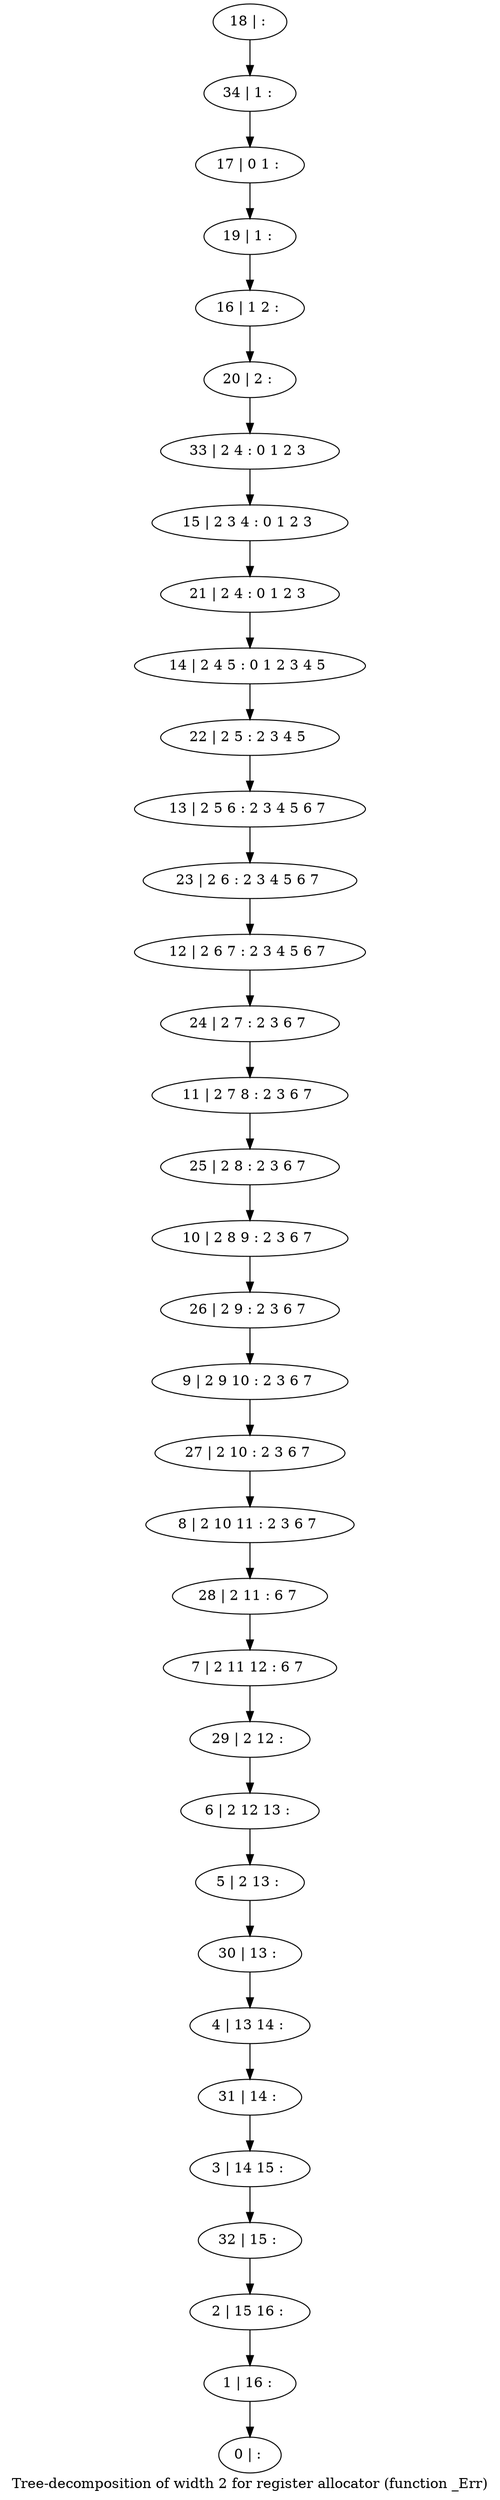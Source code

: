 digraph G {
graph [label="Tree-decomposition of width 2 for register allocator (function _Err)"]
0[label="0 | : "];
1[label="1 | 16 : "];
2[label="2 | 15 16 : "];
3[label="3 | 14 15 : "];
4[label="4 | 13 14 : "];
5[label="5 | 2 13 : "];
6[label="6 | 2 12 13 : "];
7[label="7 | 2 11 12 : 6 7 "];
8[label="8 | 2 10 11 : 2 3 6 7 "];
9[label="9 | 2 9 10 : 2 3 6 7 "];
10[label="10 | 2 8 9 : 2 3 6 7 "];
11[label="11 | 2 7 8 : 2 3 6 7 "];
12[label="12 | 2 6 7 : 2 3 4 5 6 7 "];
13[label="13 | 2 5 6 : 2 3 4 5 6 7 "];
14[label="14 | 2 4 5 : 0 1 2 3 4 5 "];
15[label="15 | 2 3 4 : 0 1 2 3 "];
16[label="16 | 1 2 : "];
17[label="17 | 0 1 : "];
18[label="18 | : "];
19[label="19 | 1 : "];
20[label="20 | 2 : "];
21[label="21 | 2 4 : 0 1 2 3 "];
22[label="22 | 2 5 : 2 3 4 5 "];
23[label="23 | 2 6 : 2 3 4 5 6 7 "];
24[label="24 | 2 7 : 2 3 6 7 "];
25[label="25 | 2 8 : 2 3 6 7 "];
26[label="26 | 2 9 : 2 3 6 7 "];
27[label="27 | 2 10 : 2 3 6 7 "];
28[label="28 | 2 11 : 6 7 "];
29[label="29 | 2 12 : "];
30[label="30 | 13 : "];
31[label="31 | 14 : "];
32[label="32 | 15 : "];
33[label="33 | 2 4 : 0 1 2 3 "];
34[label="34 | 1 : "];
18->34 ;
34->17 ;
17->19 ;
19->16 ;
16->20 ;
20->33 ;
33->15 ;
15->21 ;
21->14 ;
14->22 ;
22->13 ;
13->23 ;
23->12 ;
12->24 ;
24->11 ;
11->25 ;
25->10 ;
10->26 ;
26->9 ;
9->27 ;
27->8 ;
8->28 ;
28->7 ;
7->29 ;
29->6 ;
6->5 ;
5->30 ;
30->4 ;
4->31 ;
31->3 ;
3->32 ;
32->2 ;
2->1 ;
1->0 ;
}
